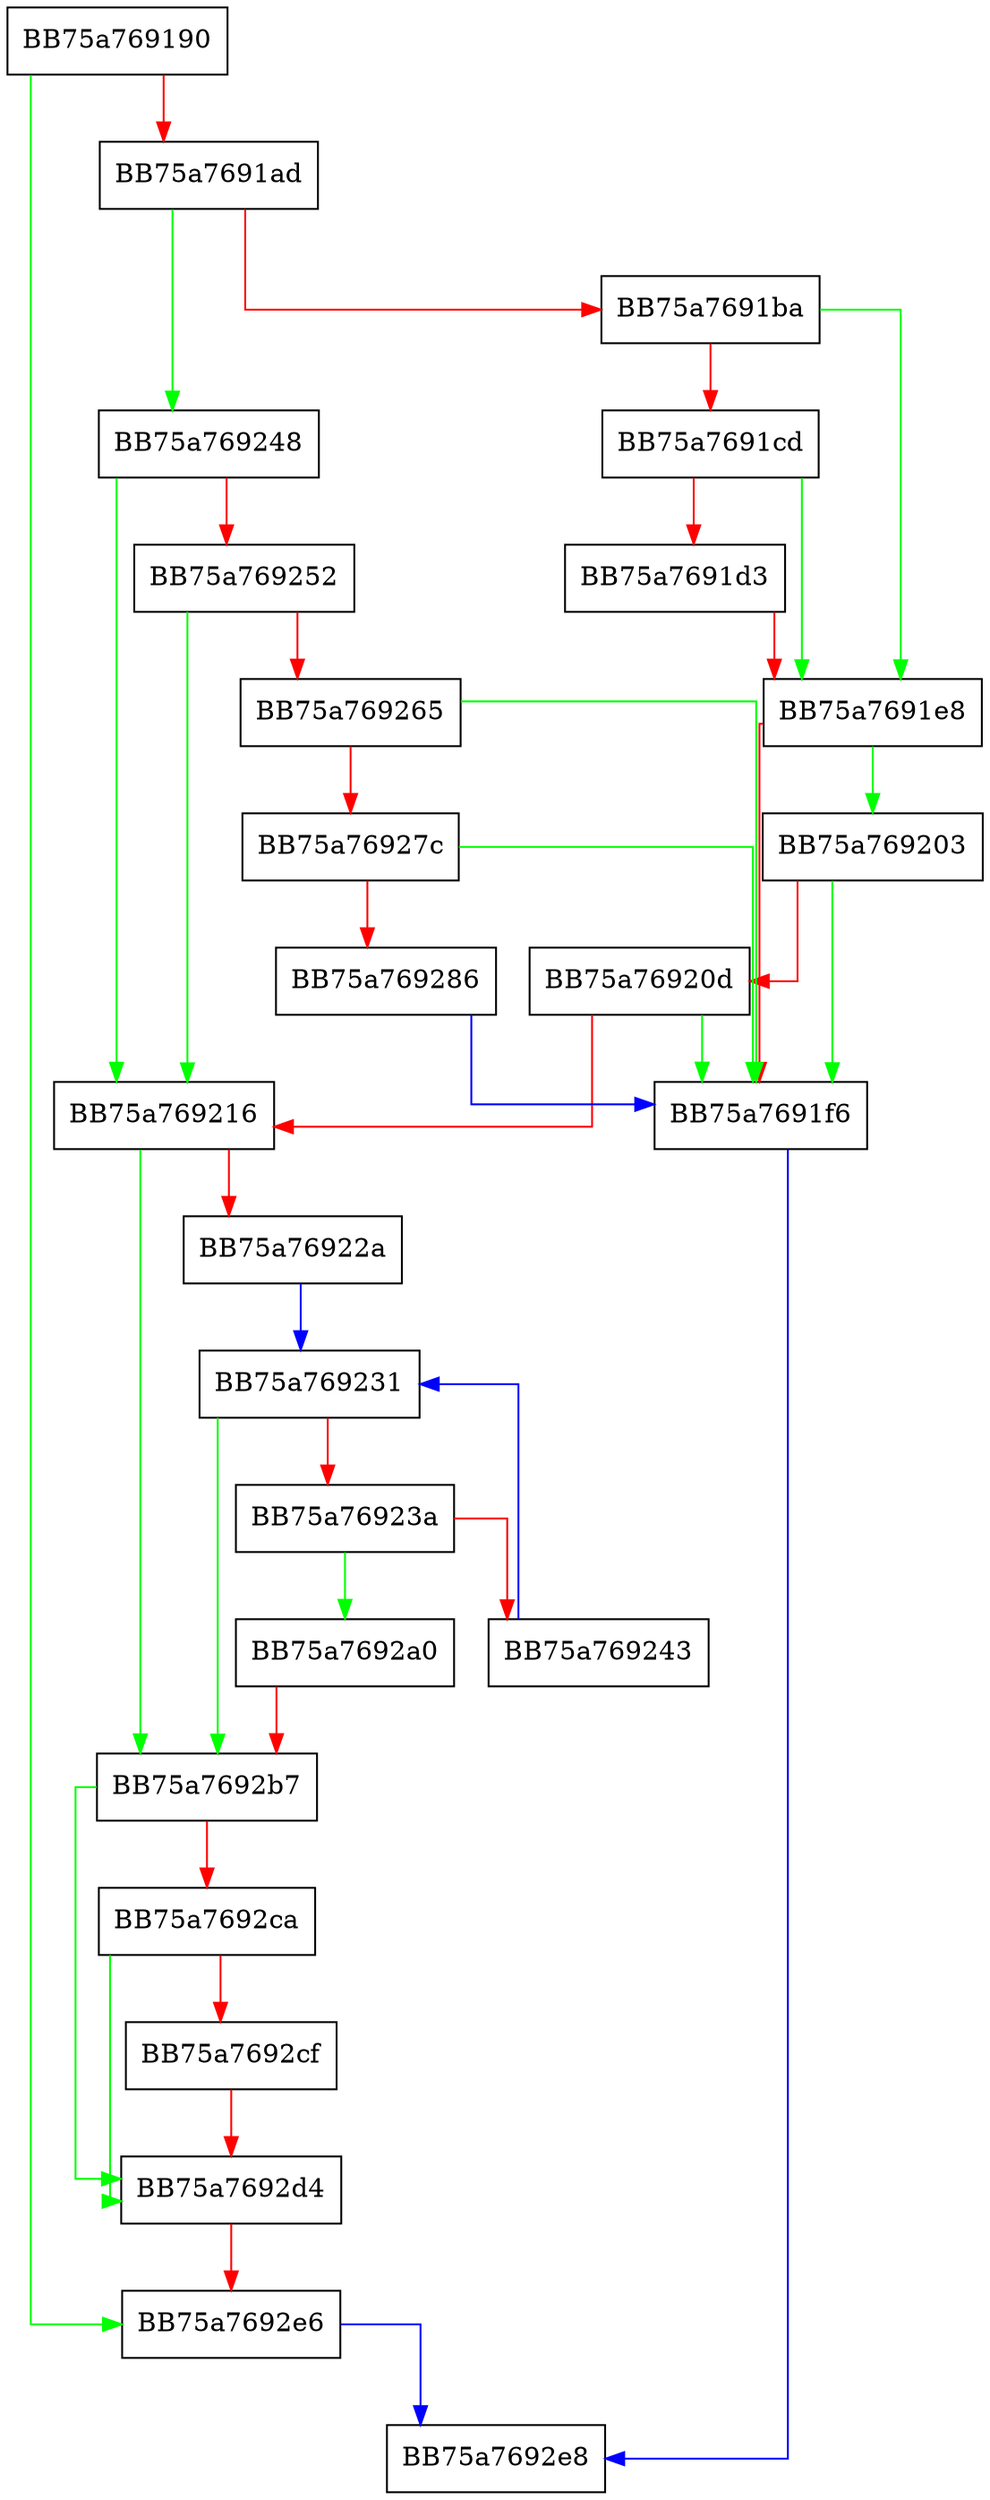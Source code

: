 digraph abortFullObject {
  node [shape="box"];
  graph [splines=ortho];
  BB75a769190 -> BB75a7692e6 [color="green"];
  BB75a769190 -> BB75a7691ad [color="red"];
  BB75a7691ad -> BB75a769248 [color="green"];
  BB75a7691ad -> BB75a7691ba [color="red"];
  BB75a7691ba -> BB75a7691e8 [color="green"];
  BB75a7691ba -> BB75a7691cd [color="red"];
  BB75a7691cd -> BB75a7691e8 [color="green"];
  BB75a7691cd -> BB75a7691d3 [color="red"];
  BB75a7691d3 -> BB75a7691e8 [color="red"];
  BB75a7691e8 -> BB75a769203 [color="green"];
  BB75a7691e8 -> BB75a7691f6 [color="red"];
  BB75a7691f6 -> BB75a7692e8 [color="blue"];
  BB75a769203 -> BB75a7691f6 [color="green"];
  BB75a769203 -> BB75a76920d [color="red"];
  BB75a76920d -> BB75a7691f6 [color="green"];
  BB75a76920d -> BB75a769216 [color="red"];
  BB75a769216 -> BB75a7692b7 [color="green"];
  BB75a769216 -> BB75a76922a [color="red"];
  BB75a76922a -> BB75a769231 [color="blue"];
  BB75a769231 -> BB75a7692b7 [color="green"];
  BB75a769231 -> BB75a76923a [color="red"];
  BB75a76923a -> BB75a7692a0 [color="green"];
  BB75a76923a -> BB75a769243 [color="red"];
  BB75a769243 -> BB75a769231 [color="blue"];
  BB75a769248 -> BB75a769216 [color="green"];
  BB75a769248 -> BB75a769252 [color="red"];
  BB75a769252 -> BB75a769216 [color="green"];
  BB75a769252 -> BB75a769265 [color="red"];
  BB75a769265 -> BB75a7691f6 [color="green"];
  BB75a769265 -> BB75a76927c [color="red"];
  BB75a76927c -> BB75a7691f6 [color="green"];
  BB75a76927c -> BB75a769286 [color="red"];
  BB75a769286 -> BB75a7691f6 [color="blue"];
  BB75a7692a0 -> BB75a7692b7 [color="red"];
  BB75a7692b7 -> BB75a7692d4 [color="green"];
  BB75a7692b7 -> BB75a7692ca [color="red"];
  BB75a7692ca -> BB75a7692d4 [color="green"];
  BB75a7692ca -> BB75a7692cf [color="red"];
  BB75a7692cf -> BB75a7692d4 [color="red"];
  BB75a7692d4 -> BB75a7692e6 [color="red"];
  BB75a7692e6 -> BB75a7692e8 [color="blue"];
}